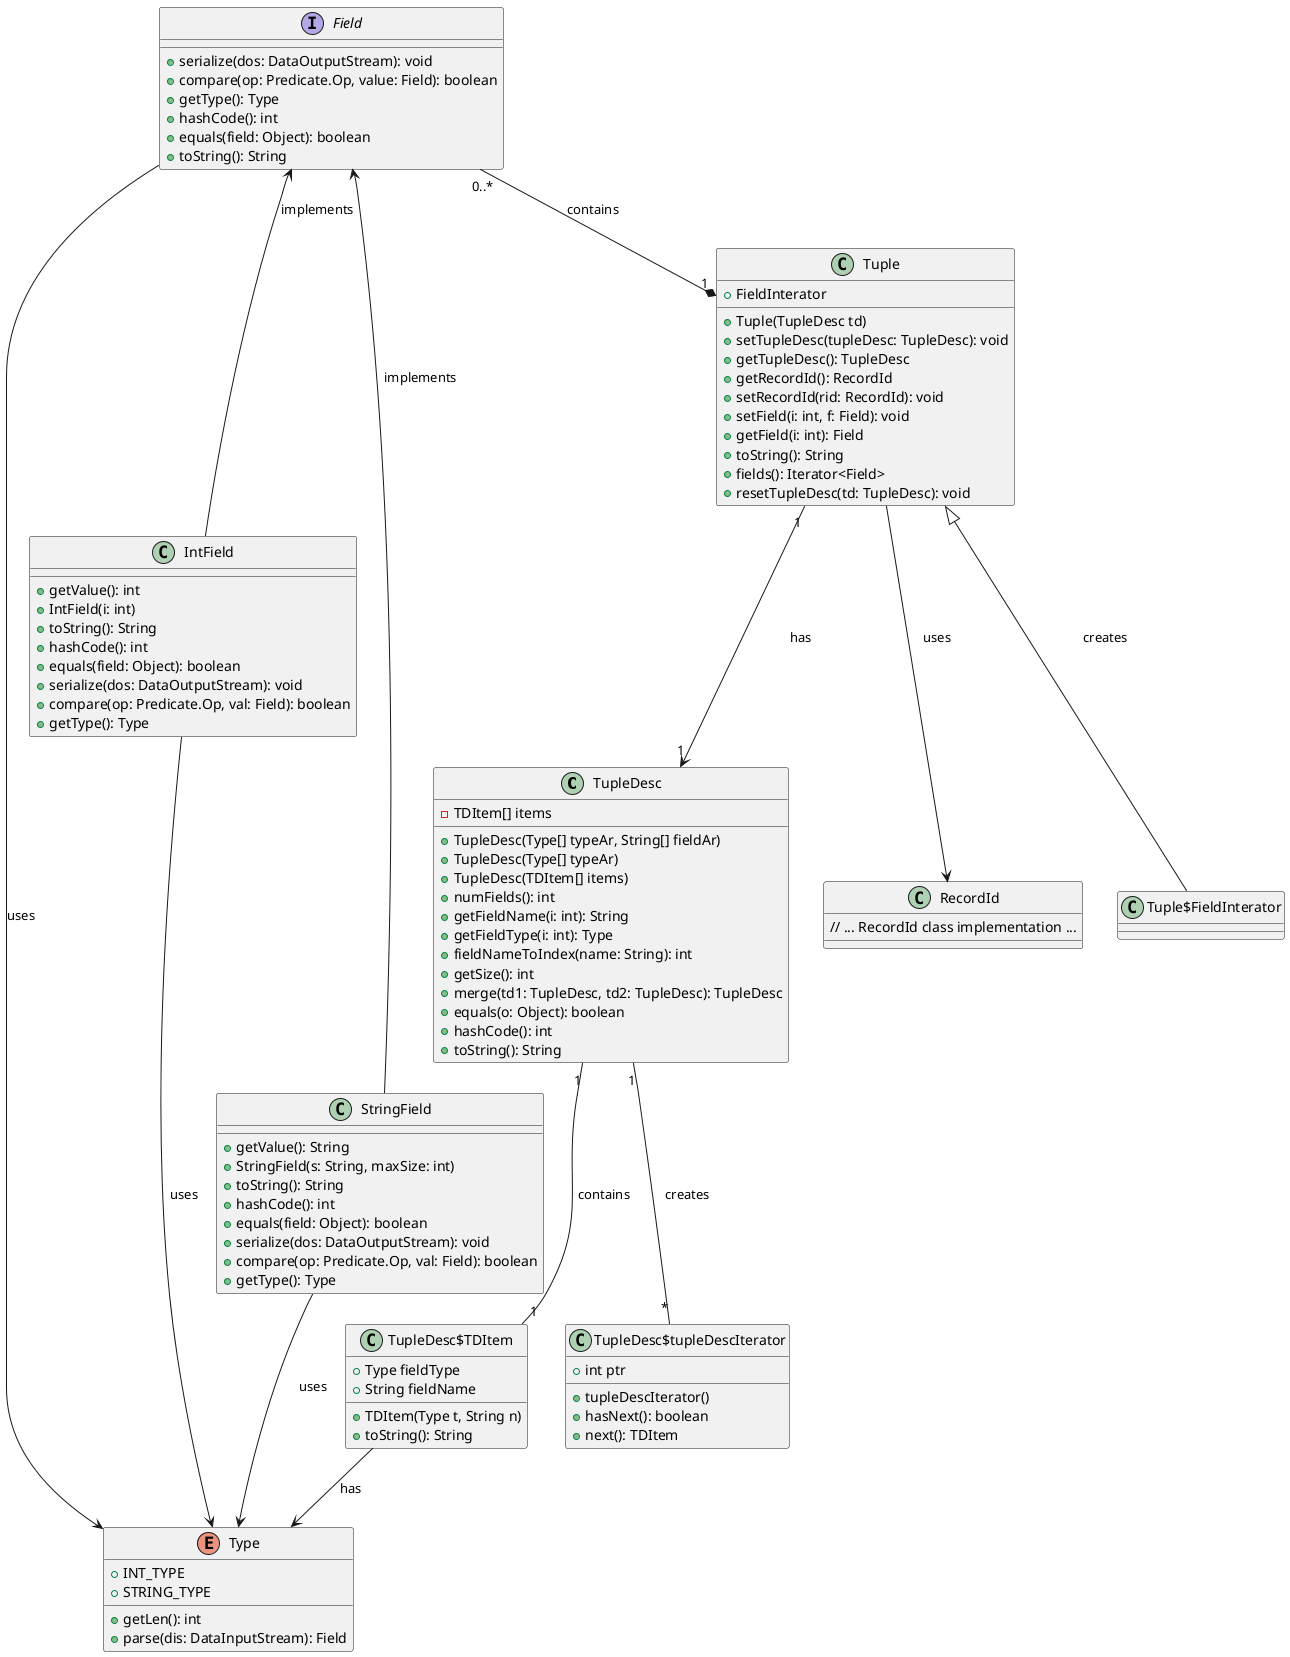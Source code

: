 @startuml
class TupleDesc {
  - TDItem[] items
  +TupleDesc(Type[] typeAr, String[] fieldAr)
  +TupleDesc(Type[] typeAr)
  +TupleDesc(TDItem[] items)
  +numFields(): int
  +getFieldName(i: int): String
  +getFieldType(i: int): Type
  +fieldNameToIndex(name: String): int
  +getSize(): int
  +merge(td1: TupleDesc, td2: TupleDesc): TupleDesc
  +equals(o: Object): boolean
  +hashCode(): int
  +toString(): String
}

class TupleDesc$TDItem {
  +Type fieldType
  +String fieldName
  +TDItem(Type t, String n)
  +toString(): String
}

class TupleDesc$tupleDescIterator {
  +int ptr
  +tupleDescIterator()
  +hasNext(): boolean
  +next(): TDItem
}

enum Type {
  +INT_TYPE
  +STRING_TYPE
  +getLen(): int
  +parse(dis: DataInputStream): Field
}

interface Field {
  +serialize(dos: DataOutputStream): void
  +compare(op: Predicate.Op, value: Field): boolean
  +getType(): Type
  +hashCode(): int
  +equals(field: Object): boolean
  +toString(): String
}

class IntField {
  +getValue(): int
  +IntField(i: int)
  +toString(): String
  +hashCode(): int
  +equals(field: Object): boolean
  +serialize(dos: DataOutputStream): void
  +compare(op: Predicate.Op, val: Field): boolean
  +getType(): Type
}

class StringField {
  +getValue(): String
  +StringField(s: String, maxSize: int)
  +toString(): String
  +hashCode(): int
  +equals(field: Object): boolean
  +serialize(dos: DataOutputStream): void
  +compare(op: Predicate.Op, val: Field): boolean
  +getType(): Type
}

class Tuple {
  +Tuple(TupleDesc td)
  +setTupleDesc(tupleDesc: TupleDesc): void
  +getTupleDesc(): TupleDesc
  +getRecordId(): RecordId
  +setRecordId(rid: RecordId): void
  +setField(i: int, f: Field): void
  +getField(i: int): Field
  +toString(): String
  +fields(): Iterator<Field>
  +resetTupleDesc(td: TupleDesc): void
  +FieldInterator
}

class RecordId {
  // ... RecordId class implementation ...
}

Tuple "1" --> "1" TupleDesc : has

Tuple --> RecordId : uses
Field --> Type : uses
IntField --> Type : uses
StringField --> Type : uses
Field <-- IntField : implements
Field <-- StringField : implements

Tuple "1" *-up- "0..*" Field : contains
Tuple <|-down- Tuple$FieldInterator : creates

TupleDesc "1" -- "1" TupleDesc$TDItem : contains
TupleDesc "1" -- "*" TupleDesc$tupleDescIterator : creates

TupleDesc$TDItem --> Type: has
@enduml
